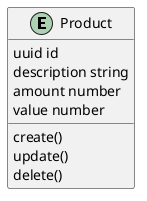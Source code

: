 @startuml

entity Product

Product : uuid id
Product : description string
Product : amount number
Product : value number

Product : create()
Product : update()
Product : delete()

@enduml